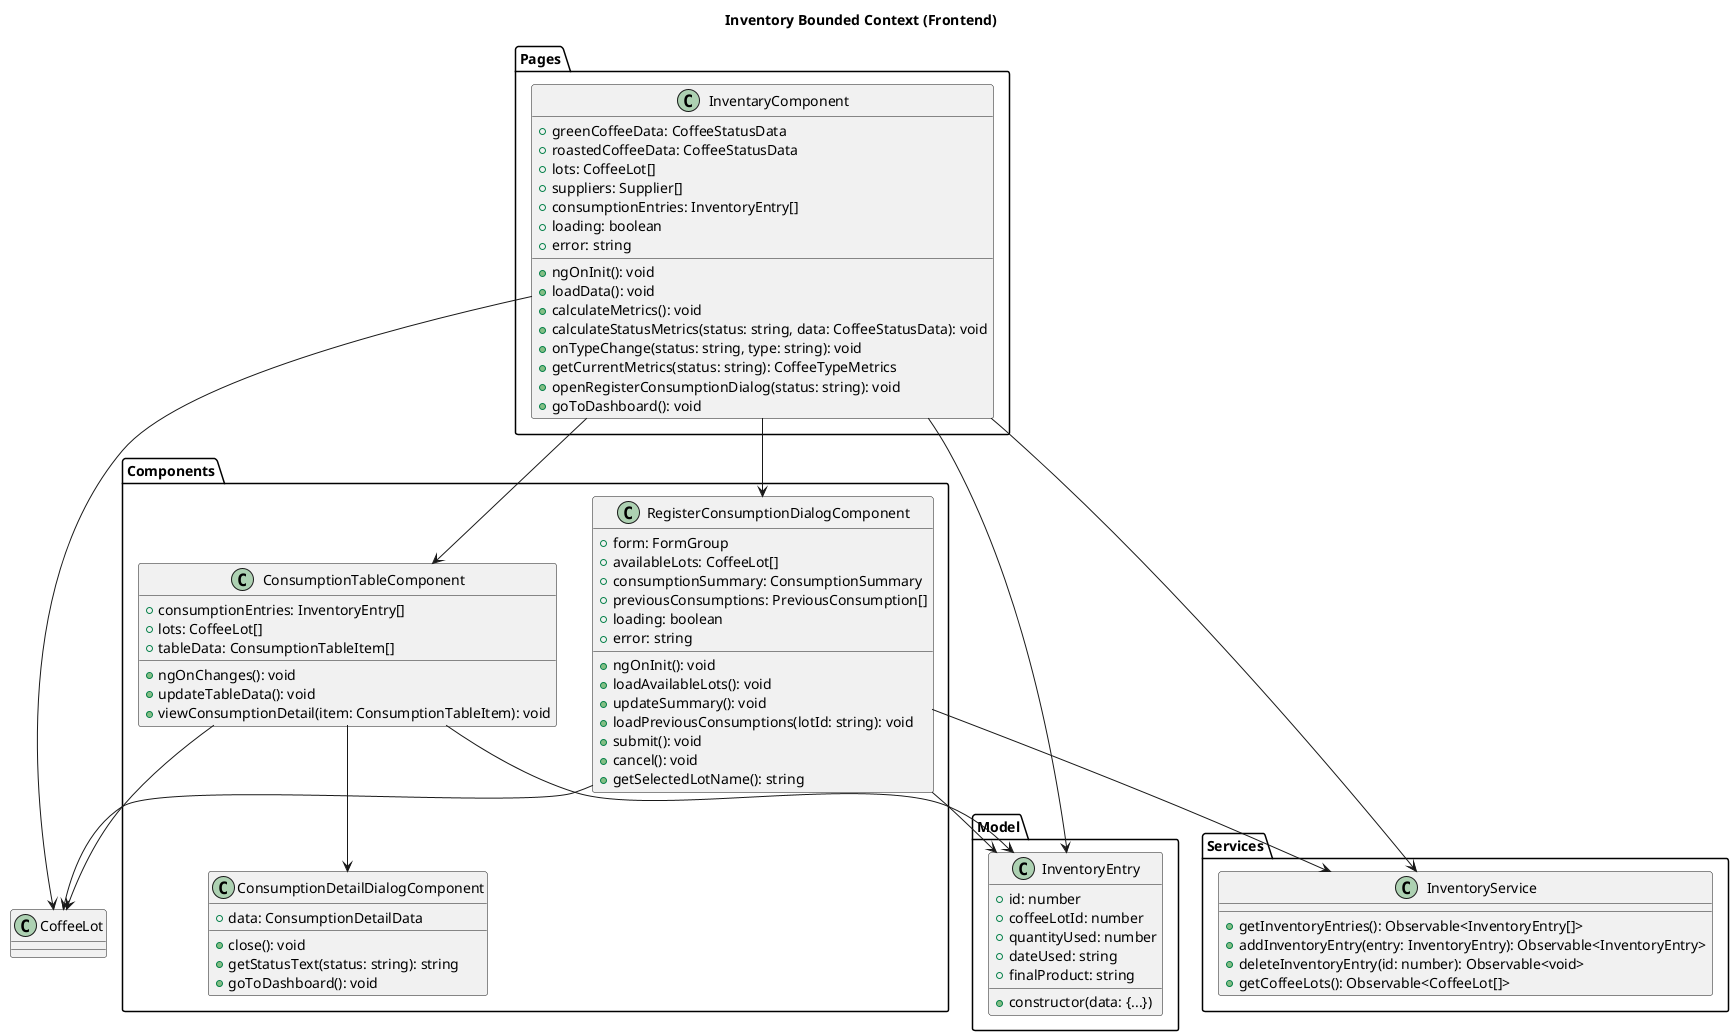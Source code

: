 @startuml
title Inventory Bounded Context (Frontend)

' ==== MODEL ====
package "Model" {
  class InventoryEntry {
    +id: number
    +coffeeLotId: number
    +quantityUsed: number
    +dateUsed: string
    +finalProduct: string
    +constructor(data: {...})
  }
}

' ==== SERVICES ====
package "Services" {
  class InventoryService {
    +getInventoryEntries(): Observable<InventoryEntry[]>
    +addInventoryEntry(entry: InventoryEntry): Observable<InventoryEntry>
    +deleteInventoryEntry(id: number): Observable<void>
    +getCoffeeLots(): Observable<CoffeeLot[]>
  }
}

' ==== COMPONENTS ====
package "Components" {
  class ConsumptionDetailDialogComponent {
    +data: ConsumptionDetailData
    +close(): void
    +getStatusText(status: string): string
    +goToDashboard(): void
  }
  class ConsumptionTableComponent {
    +consumptionEntries: InventoryEntry[]
    +lots: CoffeeLot[]
    +tableData: ConsumptionTableItem[]
    +ngOnChanges(): void
    +updateTableData(): void
    +viewConsumptionDetail(item: ConsumptionTableItem): void
  }
  class RegisterConsumptionDialogComponent {
    +form: FormGroup
    +availableLots: CoffeeLot[]
    +consumptionSummary: ConsumptionSummary
    +previousConsumptions: PreviousConsumption[]
    +loading: boolean
    +error: string
    +ngOnInit(): void
    +loadAvailableLots(): void
    +updateSummary(): void
    +loadPreviousConsumptions(lotId: string): void
    +submit(): void
    +cancel(): void
    +getSelectedLotName(): string
  }
}

' ==== PAGES ====
package "Pages" {
  class InventaryComponent {
    +greenCoffeeData: CoffeeStatusData
    +roastedCoffeeData: CoffeeStatusData
    +lots: CoffeeLot[]
    +suppliers: Supplier[]
    +consumptionEntries: InventoryEntry[]
    +loading: boolean
    +error: string
    +ngOnInit(): void
    +loadData(): void
    +calculateMetrics(): void
    +calculateStatusMetrics(status: string, data: CoffeeStatusData): void
    +onTypeChange(status: string, type: string): void
    +getCurrentMetrics(status: string): CoffeeTypeMetrics
    +openRegisterConsumptionDialog(status: string): void
    +goToDashboard(): void
  }
}

' ==== RELATIONSHIPS ====
ConsumptionTableComponent --> InventoryEntry
ConsumptionTableComponent --> CoffeeLot
ConsumptionTableComponent --> ConsumptionDetailDialogComponent
RegisterConsumptionDialogComponent --> InventoryService
RegisterConsumptionDialogComponent --> CoffeeLot
RegisterConsumptionDialogComponent --> InventoryEntry
InventaryComponent --> InventoryService
InventaryComponent --> RegisterConsumptionDialogComponent
InventaryComponent --> ConsumptionTableComponent
InventaryComponent --> InventoryEntry
InventaryComponent --> CoffeeLot

@enduml
